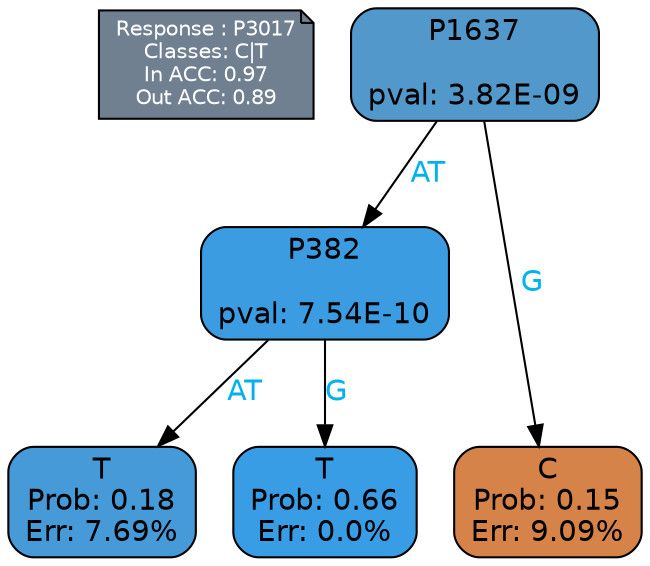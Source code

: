 digraph Tree {
node [shape=box, style="filled, rounded", color="black", fontname=helvetica] ;
graph [ranksep=equally, splines=polylines, bgcolor=transparent, dpi=600] ;
edge [fontname=helvetica] ;
LEGEND [label="Response : P3017
Classes: C|T
In ACC: 0.97
Out ACC: 0.89
",shape=note,align=left,style=filled,fillcolor="slategray",fontcolor="white",fontsize=10];1 [label="P1637

pval: 3.82E-09", fillcolor="#5398ca"] ;
2 [label="P382

pval: 7.54E-10", fillcolor="#3b9ce2"] ;
3 [label="T
Prob: 0.18
Err: 7.69%", fillcolor="#469ad7"] ;
4 [label="T
Prob: 0.66
Err: 0.0%", fillcolor="#399de5"] ;
5 [label="C
Prob: 0.15
Err: 9.09%", fillcolor="#d58348"] ;
1 -> 2 [label="AT",fontcolor=deepskyblue2] ;
1 -> 5 [label="G",fontcolor=deepskyblue2] ;
2 -> 3 [label="AT",fontcolor=deepskyblue2] ;
2 -> 4 [label="G",fontcolor=deepskyblue2] ;
{rank = same; 3;4;5;}{rank = same; LEGEND;1;}}